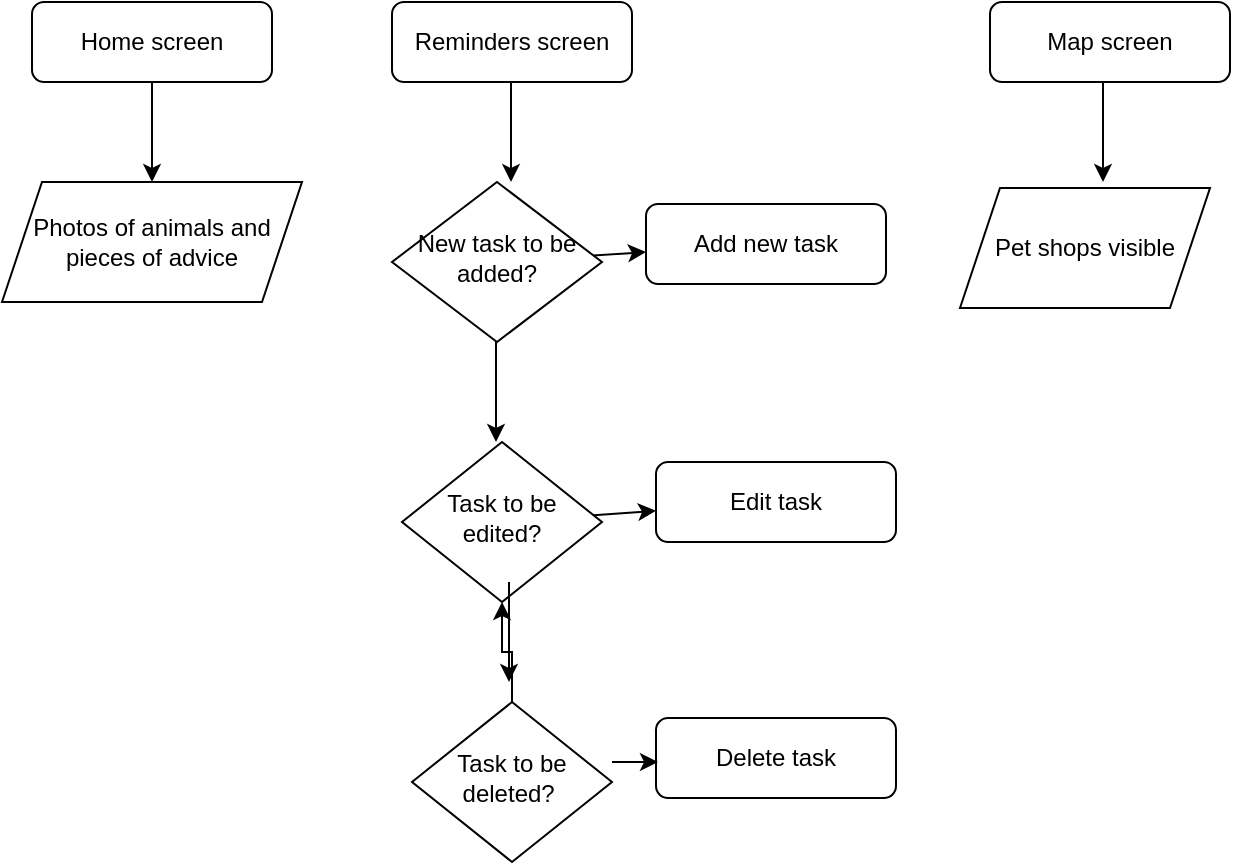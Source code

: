 <mxfile version="24.2.5" type="github">
  <diagram id="C5RBs43oDa-KdzZeNtuy" name="Page-1">
    <mxGraphModel dx="954" dy="600" grid="1" gridSize="10" guides="1" tooltips="1" connect="1" arrows="1" fold="1" page="1" pageScale="1" pageWidth="827" pageHeight="1169" math="0" shadow="0">
      <root>
        <mxCell id="WIyWlLk6GJQsqaUBKTNV-0" />
        <mxCell id="WIyWlLk6GJQsqaUBKTNV-1" parent="WIyWlLk6GJQsqaUBKTNV-0" />
        <mxCell id="VbtpFnvXvR2VTm3uinx2-20" value="" style="edgeStyle=orthogonalEdgeStyle;rounded=0;orthogonalLoop=1;jettySize=auto;html=1;" edge="1" parent="WIyWlLk6GJQsqaUBKTNV-1" source="WIyWlLk6GJQsqaUBKTNV-3" target="VbtpFnvXvR2VTm3uinx2-0">
          <mxGeometry relative="1" as="geometry" />
        </mxCell>
        <mxCell id="WIyWlLk6GJQsqaUBKTNV-3" value="Home screen" style="rounded=1;whiteSpace=wrap;html=1;fontSize=12;glass=0;strokeWidth=1;shadow=0;" parent="WIyWlLk6GJQsqaUBKTNV-1" vertex="1">
          <mxGeometry x="160" y="80" width="120" height="40" as="geometry" />
        </mxCell>
        <mxCell id="VbtpFnvXvR2VTm3uinx2-0" value="Photos of animals and pieces of advice" style="shape=parallelogram;perimeter=parallelogramPerimeter;whiteSpace=wrap;html=1;fixedSize=1;" vertex="1" parent="WIyWlLk6GJQsqaUBKTNV-1">
          <mxGeometry x="145" y="170" width="150" height="60" as="geometry" />
        </mxCell>
        <mxCell id="VbtpFnvXvR2VTm3uinx2-2" value="Reminders screen" style="rounded=1;whiteSpace=wrap;html=1;fontSize=12;glass=0;strokeWidth=1;shadow=0;" vertex="1" parent="WIyWlLk6GJQsqaUBKTNV-1">
          <mxGeometry x="340" y="80" width="120" height="40" as="geometry" />
        </mxCell>
        <mxCell id="VbtpFnvXvR2VTm3uinx2-4" value="New task to be added?" style="rhombus;whiteSpace=wrap;html=1;shadow=0;fontFamily=Helvetica;fontSize=12;align=center;strokeWidth=1;spacing=6;spacingTop=-4;" vertex="1" parent="WIyWlLk6GJQsqaUBKTNV-1">
          <mxGeometry x="340" y="170" width="105" height="80" as="geometry" />
        </mxCell>
        <mxCell id="VbtpFnvXvR2VTm3uinx2-10" value="Task to be edited?" style="rhombus;whiteSpace=wrap;html=1;shadow=0;fontFamily=Helvetica;fontSize=12;align=center;strokeWidth=1;spacing=6;spacingTop=-4;" vertex="1" parent="WIyWlLk6GJQsqaUBKTNV-1">
          <mxGeometry x="345" y="300" width="100" height="80" as="geometry" />
        </mxCell>
        <mxCell id="VbtpFnvXvR2VTm3uinx2-40" value="" style="edgeStyle=orthogonalEdgeStyle;rounded=0;orthogonalLoop=1;jettySize=auto;html=1;" edge="1" parent="WIyWlLk6GJQsqaUBKTNV-1" source="VbtpFnvXvR2VTm3uinx2-12" target="VbtpFnvXvR2VTm3uinx2-10">
          <mxGeometry relative="1" as="geometry" />
        </mxCell>
        <mxCell id="VbtpFnvXvR2VTm3uinx2-12" value="Task to be deleted?&amp;nbsp;" style="rhombus;whiteSpace=wrap;html=1;shadow=0;fontFamily=Helvetica;fontSize=12;align=center;strokeWidth=1;spacing=6;spacingTop=-4;" vertex="1" parent="WIyWlLk6GJQsqaUBKTNV-1">
          <mxGeometry x="350" y="430" width="100" height="80" as="geometry" />
        </mxCell>
        <mxCell id="VbtpFnvXvR2VTm3uinx2-13" value="Map screen" style="rounded=1;whiteSpace=wrap;html=1;fontSize=12;glass=0;strokeWidth=1;shadow=0;" vertex="1" parent="WIyWlLk6GJQsqaUBKTNV-1">
          <mxGeometry x="639" y="80" width="120" height="40" as="geometry" />
        </mxCell>
        <mxCell id="VbtpFnvXvR2VTm3uinx2-14" value="Pet shops visible" style="shape=parallelogram;perimeter=parallelogramPerimeter;whiteSpace=wrap;html=1;fixedSize=1;" vertex="1" parent="WIyWlLk6GJQsqaUBKTNV-1">
          <mxGeometry x="624" y="173" width="125" height="60" as="geometry" />
        </mxCell>
        <mxCell id="VbtpFnvXvR2VTm3uinx2-15" value="Add new task" style="rounded=1;whiteSpace=wrap;html=1;fontSize=12;glass=0;strokeWidth=1;shadow=0;" vertex="1" parent="WIyWlLk6GJQsqaUBKTNV-1">
          <mxGeometry x="467" y="181" width="120" height="40" as="geometry" />
        </mxCell>
        <mxCell id="VbtpFnvXvR2VTm3uinx2-16" value="Edit task" style="rounded=1;whiteSpace=wrap;html=1;fontSize=12;glass=0;strokeWidth=1;shadow=0;" vertex="1" parent="WIyWlLk6GJQsqaUBKTNV-1">
          <mxGeometry x="472" y="310" width="120" height="40" as="geometry" />
        </mxCell>
        <mxCell id="VbtpFnvXvR2VTm3uinx2-17" value="Delete task" style="rounded=1;whiteSpace=wrap;html=1;fontSize=12;glass=0;strokeWidth=1;shadow=0;" vertex="1" parent="WIyWlLk6GJQsqaUBKTNV-1">
          <mxGeometry x="472" y="438" width="120" height="40" as="geometry" />
        </mxCell>
        <mxCell id="VbtpFnvXvR2VTm3uinx2-27" value="" style="edgeStyle=orthogonalEdgeStyle;rounded=0;orthogonalLoop=1;jettySize=auto;html=1;" edge="1" parent="WIyWlLk6GJQsqaUBKTNV-1">
          <mxGeometry relative="1" as="geometry">
            <mxPoint x="399.5" y="120" as="sourcePoint" />
            <mxPoint x="399.5" y="170" as="targetPoint" />
            <Array as="points">
              <mxPoint x="399.5" y="160" />
              <mxPoint x="399.5" y="160" />
            </Array>
          </mxGeometry>
        </mxCell>
        <mxCell id="VbtpFnvXvR2VTm3uinx2-28" value="" style="edgeStyle=orthogonalEdgeStyle;rounded=0;orthogonalLoop=1;jettySize=auto;html=1;" edge="1" parent="WIyWlLk6GJQsqaUBKTNV-1">
          <mxGeometry relative="1" as="geometry">
            <mxPoint x="695.5" y="120" as="sourcePoint" />
            <mxPoint x="695.5" y="170" as="targetPoint" />
          </mxGeometry>
        </mxCell>
        <mxCell id="VbtpFnvXvR2VTm3uinx2-30" value="" style="edgeStyle=orthogonalEdgeStyle;rounded=0;orthogonalLoop=1;jettySize=auto;html=1;" edge="1" parent="WIyWlLk6GJQsqaUBKTNV-1">
          <mxGeometry relative="1" as="geometry">
            <mxPoint x="392" y="250" as="sourcePoint" />
            <mxPoint x="392" y="300" as="targetPoint" />
            <Array as="points">
              <mxPoint x="392" y="290" />
              <mxPoint x="392" y="290" />
            </Array>
          </mxGeometry>
        </mxCell>
        <mxCell id="VbtpFnvXvR2VTm3uinx2-31" value="" style="edgeStyle=orthogonalEdgeStyle;rounded=0;orthogonalLoop=1;jettySize=auto;html=1;" edge="1" parent="WIyWlLk6GJQsqaUBKTNV-1">
          <mxGeometry relative="1" as="geometry">
            <mxPoint x="398.5" y="370" as="sourcePoint" />
            <mxPoint x="398.5" y="420" as="targetPoint" />
            <Array as="points">
              <mxPoint x="398.5" y="410" />
              <mxPoint x="398.5" y="410" />
            </Array>
          </mxGeometry>
        </mxCell>
        <mxCell id="VbtpFnvXvR2VTm3uinx2-36" value="" style="endArrow=classic;html=1;rounded=0;" edge="1" parent="WIyWlLk6GJQsqaUBKTNV-1" source="VbtpFnvXvR2VTm3uinx2-10" target="VbtpFnvXvR2VTm3uinx2-16">
          <mxGeometry width="50" height="50" relative="1" as="geometry">
            <mxPoint x="430" y="350" as="sourcePoint" />
            <mxPoint x="480" y="300" as="targetPoint" />
          </mxGeometry>
        </mxCell>
        <mxCell id="VbtpFnvXvR2VTm3uinx2-37" value="" style="endArrow=classic;html=1;rounded=0;" edge="1" parent="WIyWlLk6GJQsqaUBKTNV-1" source="VbtpFnvXvR2VTm3uinx2-4" target="VbtpFnvXvR2VTm3uinx2-15">
          <mxGeometry width="50" height="50" relative="1" as="geometry">
            <mxPoint x="422" y="220" as="sourcePoint" />
            <mxPoint x="472" y="170" as="targetPoint" />
          </mxGeometry>
        </mxCell>
        <mxCell id="VbtpFnvXvR2VTm3uinx2-39" value="" style="endArrow=classic;html=1;rounded=0;" edge="1" parent="WIyWlLk6GJQsqaUBKTNV-1">
          <mxGeometry width="50" height="50" relative="1" as="geometry">
            <mxPoint x="450" y="460" as="sourcePoint" />
            <mxPoint x="473" y="460" as="targetPoint" />
          </mxGeometry>
        </mxCell>
      </root>
    </mxGraphModel>
  </diagram>
</mxfile>
